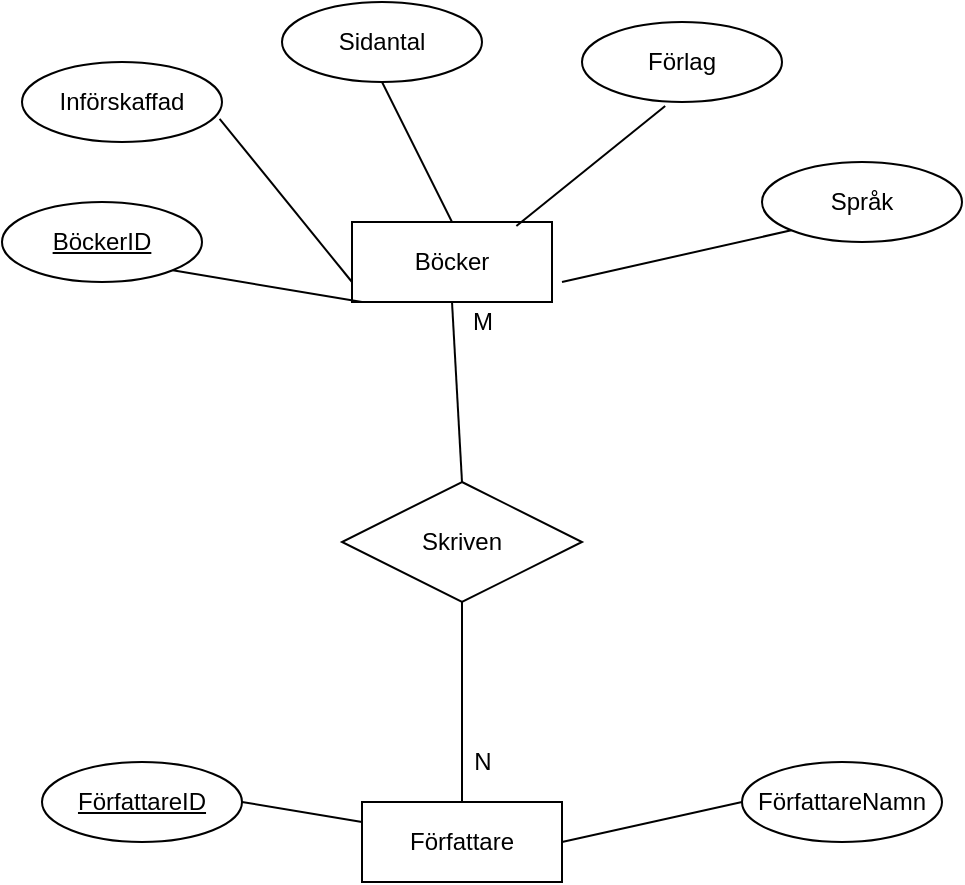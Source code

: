 <mxfile version="14.1.1" type="github">
  <diagram id="85_IgZHyugIZ9tiZPMlV" name="Page-1">
    <mxGraphModel dx="1038" dy="617" grid="1" gridSize="10" guides="1" tooltips="1" connect="1" arrows="1" fold="1" page="1" pageScale="1" pageWidth="850" pageHeight="1100" math="0" shadow="0">
      <root>
        <mxCell id="0" />
        <mxCell id="1" parent="0" />
        <mxCell id="6U5VEZpOiwuQzeDYIyCQ-1" value="Böcker" style="whiteSpace=wrap;html=1;align=center;" parent="1" vertex="1">
          <mxGeometry x="375" y="260" width="100" height="40" as="geometry" />
        </mxCell>
        <mxCell id="6U5VEZpOiwuQzeDYIyCQ-4" value="Sidantal" style="ellipse;whiteSpace=wrap;html=1;align=center;" parent="1" vertex="1">
          <mxGeometry x="340" y="150" width="100" height="40" as="geometry" />
        </mxCell>
        <mxCell id="6U5VEZpOiwuQzeDYIyCQ-5" value="Förlag" style="ellipse;whiteSpace=wrap;html=1;align=center;" parent="1" vertex="1">
          <mxGeometry x="490" y="160" width="100" height="40" as="geometry" />
        </mxCell>
        <mxCell id="6U5VEZpOiwuQzeDYIyCQ-6" value="Införskaffad" style="ellipse;whiteSpace=wrap;html=1;align=center;" parent="1" vertex="1">
          <mxGeometry x="210" y="180" width="100" height="40" as="geometry" />
        </mxCell>
        <mxCell id="6U5VEZpOiwuQzeDYIyCQ-7" value="Språk" style="ellipse;whiteSpace=wrap;html=1;align=center;" parent="1" vertex="1">
          <mxGeometry x="580" y="230" width="100" height="40" as="geometry" />
        </mxCell>
        <mxCell id="KLwTKIMUXPMPSgcIbldk-1" value="" style="endArrow=none;html=1;rounded=0;entryX=0;entryY=0.75;entryDx=0;entryDy=0;exitX=0.988;exitY=0.71;exitDx=0;exitDy=0;exitPerimeter=0;" parent="1" source="6U5VEZpOiwuQzeDYIyCQ-6" target="6U5VEZpOiwuQzeDYIyCQ-1" edge="1">
          <mxGeometry relative="1" as="geometry">
            <mxPoint x="280" y="300" as="sourcePoint" />
            <mxPoint x="440" y="300" as="targetPoint" />
          </mxGeometry>
        </mxCell>
        <mxCell id="KLwTKIMUXPMPSgcIbldk-2" value="" style="endArrow=none;html=1;rounded=0;entryX=0;entryY=1;entryDx=0;entryDy=0;" parent="1" target="6U5VEZpOiwuQzeDYIyCQ-7" edge="1">
          <mxGeometry relative="1" as="geometry">
            <mxPoint x="480" y="290" as="sourcePoint" />
            <mxPoint x="670" y="310" as="targetPoint" />
          </mxGeometry>
        </mxCell>
        <mxCell id="KLwTKIMUXPMPSgcIbldk-3" value="" style="endArrow=none;html=1;rounded=0;exitX=0.822;exitY=0.05;exitDx=0;exitDy=0;exitPerimeter=0;entryX=0.416;entryY=1.05;entryDx=0;entryDy=0;entryPerimeter=0;" parent="1" source="6U5VEZpOiwuQzeDYIyCQ-1" target="6U5VEZpOiwuQzeDYIyCQ-5" edge="1">
          <mxGeometry relative="1" as="geometry">
            <mxPoint x="370" y="220" as="sourcePoint" />
            <mxPoint x="530" y="210" as="targetPoint" />
          </mxGeometry>
        </mxCell>
        <mxCell id="KLwTKIMUXPMPSgcIbldk-5" value="" style="endArrow=none;html=1;rounded=0;exitX=0.5;exitY=1;exitDx=0;exitDy=0;entryX=0.5;entryY=0;entryDx=0;entryDy=0;" parent="1" source="6U5VEZpOiwuQzeDYIyCQ-4" target="6U5VEZpOiwuQzeDYIyCQ-1" edge="1">
          <mxGeometry relative="1" as="geometry">
            <mxPoint x="320" y="220" as="sourcePoint" />
            <mxPoint x="480" y="220" as="targetPoint" />
          </mxGeometry>
        </mxCell>
        <mxCell id="KLwTKIMUXPMPSgcIbldk-6" value="BöckerID" style="ellipse;whiteSpace=wrap;html=1;align=center;fontStyle=4;" parent="1" vertex="1">
          <mxGeometry x="200" y="250" width="100" height="40" as="geometry" />
        </mxCell>
        <mxCell id="pz_9ZaVVxgxVj9bDNxKF-1" value="Författare" style="whiteSpace=wrap;html=1;align=center;" parent="1" vertex="1">
          <mxGeometry x="380" y="550" width="100" height="40" as="geometry" />
        </mxCell>
        <mxCell id="pz_9ZaVVxgxVj9bDNxKF-2" value="Skriven" style="shape=rhombus;perimeter=rhombusPerimeter;whiteSpace=wrap;html=1;align=center;" parent="1" vertex="1">
          <mxGeometry x="370" y="390" width="120" height="60" as="geometry" />
        </mxCell>
        <mxCell id="pz_9ZaVVxgxVj9bDNxKF-3" value="" style="endArrow=none;html=1;rounded=0;exitX=1;exitY=1;exitDx=0;exitDy=0;" parent="1" source="KLwTKIMUXPMPSgcIbldk-6" edge="1">
          <mxGeometry relative="1" as="geometry">
            <mxPoint x="220" y="300" as="sourcePoint" />
            <mxPoint x="380" y="300" as="targetPoint" />
          </mxGeometry>
        </mxCell>
        <mxCell id="pz_9ZaVVxgxVj9bDNxKF-4" value="" style="endArrow=none;html=1;rounded=0;entryX=0.5;entryY=1;entryDx=0;entryDy=0;exitX=0.5;exitY=0;exitDx=0;exitDy=0;" parent="1" source="pz_9ZaVVxgxVj9bDNxKF-2" target="6U5VEZpOiwuQzeDYIyCQ-1" edge="1">
          <mxGeometry relative="1" as="geometry">
            <mxPoint x="430" y="380" as="sourcePoint" />
            <mxPoint x="470" y="350" as="targetPoint" />
          </mxGeometry>
        </mxCell>
        <mxCell id="pz_9ZaVVxgxVj9bDNxKF-5" value="" style="endArrow=none;html=1;rounded=0;entryX=0.5;entryY=1;entryDx=0;entryDy=0;exitX=0.5;exitY=0;exitDx=0;exitDy=0;" parent="1" source="pz_9ZaVVxgxVj9bDNxKF-1" target="pz_9ZaVVxgxVj9bDNxKF-2" edge="1">
          <mxGeometry relative="1" as="geometry">
            <mxPoint x="430" y="540" as="sourcePoint" />
            <mxPoint x="350" y="490" as="targetPoint" />
          </mxGeometry>
        </mxCell>
        <mxCell id="pz_9ZaVVxgxVj9bDNxKF-6" value="N" style="text;html=1;align=center;verticalAlign=middle;resizable=0;points=[];autosize=1;strokeWidth=3;" parent="1" vertex="1">
          <mxGeometry x="430" y="520" width="20" height="20" as="geometry" />
        </mxCell>
        <mxCell id="pz_9ZaVVxgxVj9bDNxKF-7" value="M" style="text;html=1;align=center;verticalAlign=middle;resizable=0;points=[];autosize=1;" parent="1" vertex="1">
          <mxGeometry x="425" y="300" width="30" height="20" as="geometry" />
        </mxCell>
        <mxCell id="YXYmgETGumNXy2IcOnov-1" value="FörfattareNamn" style="ellipse;whiteSpace=wrap;html=1;align=center;" vertex="1" parent="1">
          <mxGeometry x="570" y="530" width="100" height="40" as="geometry" />
        </mxCell>
        <mxCell id="YXYmgETGumNXy2IcOnov-2" value="FörfattareID" style="ellipse;whiteSpace=wrap;html=1;align=center;fontStyle=4;" vertex="1" parent="1">
          <mxGeometry x="220" y="530" width="100" height="40" as="geometry" />
        </mxCell>
        <mxCell id="YXYmgETGumNXy2IcOnov-3" value="" style="endArrow=none;html=1;rounded=0;entryX=0;entryY=0.25;entryDx=0;entryDy=0;exitX=1;exitY=0.5;exitDx=0;exitDy=0;" edge="1" parent="1" source="YXYmgETGumNXy2IcOnov-2" target="pz_9ZaVVxgxVj9bDNxKF-1">
          <mxGeometry relative="1" as="geometry">
            <mxPoint x="230" y="510" as="sourcePoint" />
            <mxPoint x="390" y="510" as="targetPoint" />
          </mxGeometry>
        </mxCell>
        <mxCell id="YXYmgETGumNXy2IcOnov-4" value="" style="endArrow=none;html=1;rounded=0;exitX=1;exitY=0.5;exitDx=0;exitDy=0;entryX=0;entryY=0.5;entryDx=0;entryDy=0;" edge="1" parent="1" source="pz_9ZaVVxgxVj9bDNxKF-1" target="YXYmgETGumNXy2IcOnov-1">
          <mxGeometry relative="1" as="geometry">
            <mxPoint x="490" y="510" as="sourcePoint" />
            <mxPoint x="650" y="510" as="targetPoint" />
          </mxGeometry>
        </mxCell>
      </root>
    </mxGraphModel>
  </diagram>
</mxfile>
